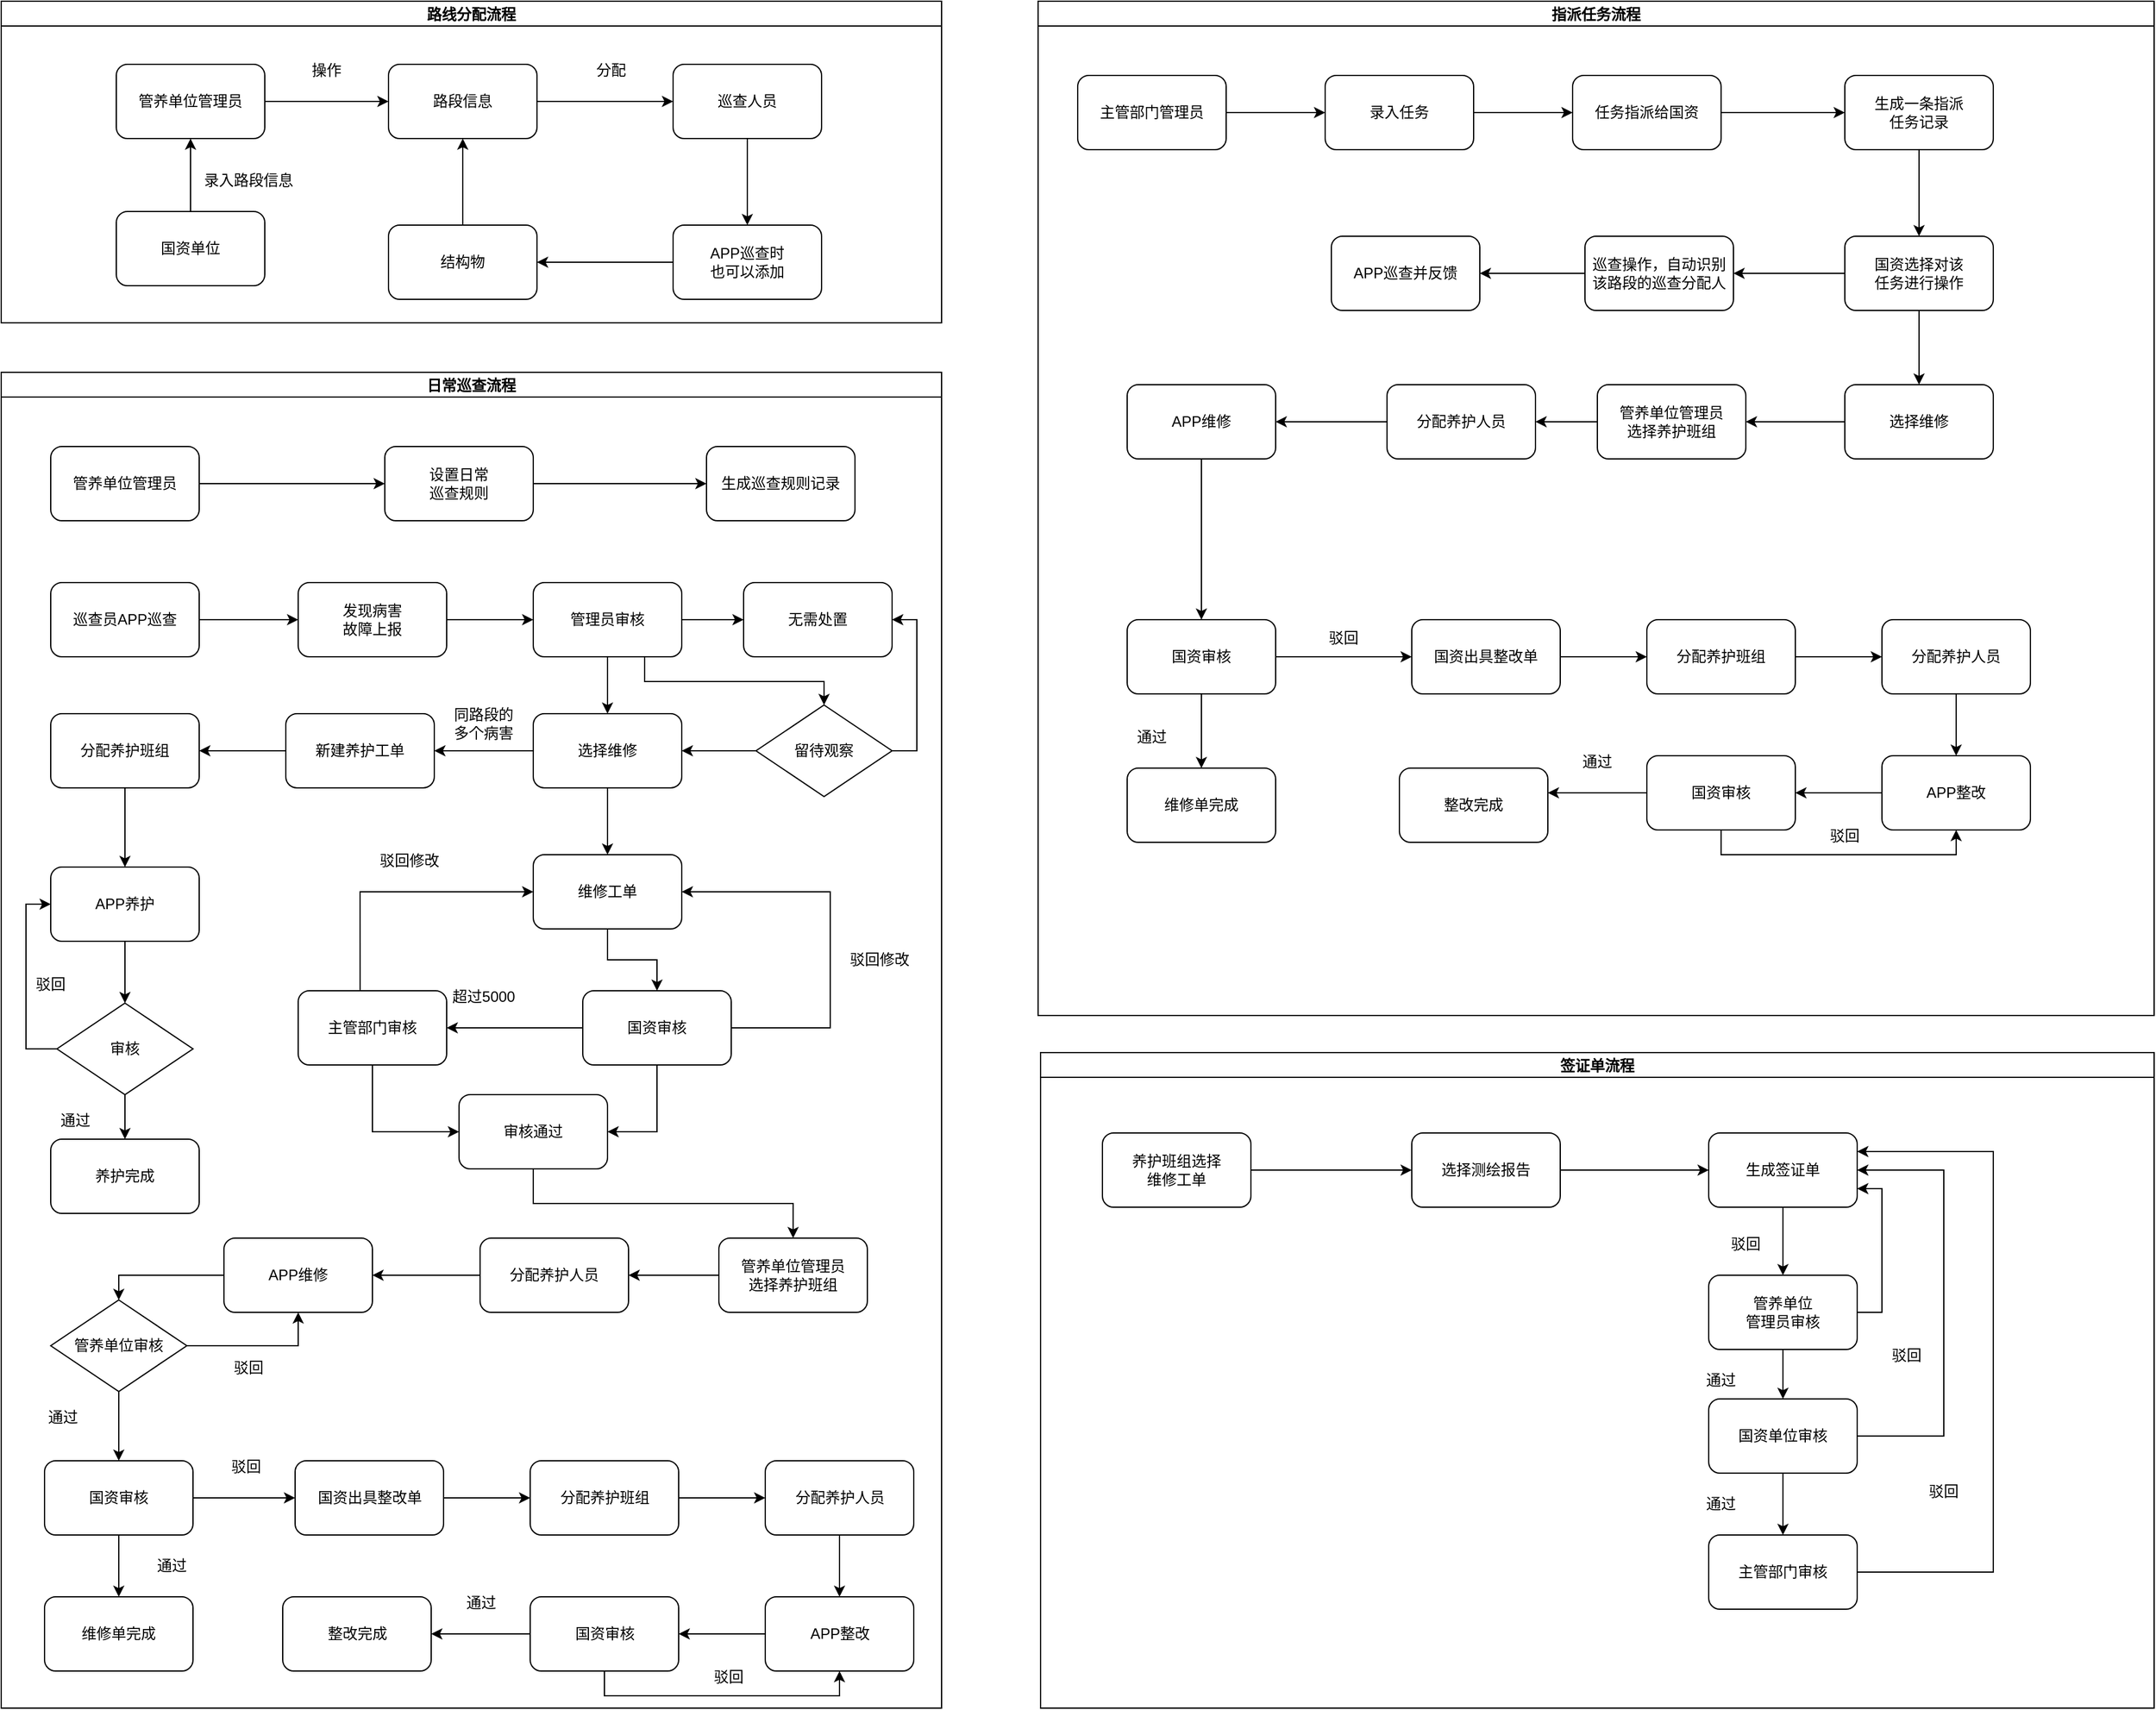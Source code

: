 <mxfile version="20.7.4" type="github">
  <diagram id="tNEIv_4zjgN_p1-3S2Gl" name="第 1 页">
    <mxGraphModel dx="3141" dy="2293" grid="1" gridSize="10" guides="1" tooltips="1" connect="1" arrows="1" fold="1" page="1" pageScale="1" pageWidth="827" pageHeight="1169" math="0" shadow="0">
      <root>
        <mxCell id="0" />
        <mxCell id="1" parent="0" />
        <mxCell id="n3LdWqnE_Uwc-1f-1GCr-2" value="路线分配流程" style="swimlane;startSize=20;horizontal=1;containerType=tree;" parent="1" vertex="1">
          <mxGeometry x="-800" y="-1160" width="760" height="260" as="geometry" />
        </mxCell>
        <mxCell id="n3LdWqnE_Uwc-1f-1GCr-19" style="edgeStyle=orthogonalEdgeStyle;rounded=0;orthogonalLoop=1;jettySize=auto;html=1;entryX=0;entryY=0.5;entryDx=0;entryDy=0;" parent="n3LdWqnE_Uwc-1f-1GCr-2" source="n3LdWqnE_Uwc-1f-1GCr-17" target="n3LdWqnE_Uwc-1f-1GCr-18" edge="1">
          <mxGeometry relative="1" as="geometry" />
        </mxCell>
        <mxCell id="n3LdWqnE_Uwc-1f-1GCr-17" value="管养单位管理员" style="rounded=1;whiteSpace=wrap;html=1;" parent="n3LdWqnE_Uwc-1f-1GCr-2" vertex="1">
          <mxGeometry x="93" y="51" width="120" height="60" as="geometry" />
        </mxCell>
        <mxCell id="n3LdWqnE_Uwc-1f-1GCr-22" style="edgeStyle=orthogonalEdgeStyle;rounded=0;orthogonalLoop=1;jettySize=auto;html=1;entryX=0;entryY=0.5;entryDx=0;entryDy=0;" parent="n3LdWqnE_Uwc-1f-1GCr-2" source="n3LdWqnE_Uwc-1f-1GCr-18" target="n3LdWqnE_Uwc-1f-1GCr-21" edge="1">
          <mxGeometry relative="1" as="geometry" />
        </mxCell>
        <mxCell id="n3LdWqnE_Uwc-1f-1GCr-18" value="路段信息" style="rounded=1;whiteSpace=wrap;html=1;" parent="n3LdWqnE_Uwc-1f-1GCr-2" vertex="1">
          <mxGeometry x="313" y="51" width="120" height="60" as="geometry" />
        </mxCell>
        <mxCell id="n3LdWqnE_Uwc-1f-1GCr-20" value="操作" style="text;strokeColor=none;align=center;fillColor=none;html=1;verticalAlign=middle;whiteSpace=wrap;rounded=0;" parent="n3LdWqnE_Uwc-1f-1GCr-2" vertex="1">
          <mxGeometry x="233" y="41" width="60" height="30" as="geometry" />
        </mxCell>
        <mxCell id="n3LdWqnE_Uwc-1f-1GCr-28" style="edgeStyle=orthogonalEdgeStyle;rounded=0;orthogonalLoop=1;jettySize=auto;html=1;entryX=0.5;entryY=0;entryDx=0;entryDy=0;" parent="n3LdWqnE_Uwc-1f-1GCr-2" source="n3LdWqnE_Uwc-1f-1GCr-21" target="n3LdWqnE_Uwc-1f-1GCr-27" edge="1">
          <mxGeometry relative="1" as="geometry" />
        </mxCell>
        <mxCell id="n3LdWqnE_Uwc-1f-1GCr-21" value="巡查人员" style="rounded=1;whiteSpace=wrap;html=1;" parent="n3LdWqnE_Uwc-1f-1GCr-2" vertex="1">
          <mxGeometry x="543" y="51" width="120" height="60" as="geometry" />
        </mxCell>
        <mxCell id="n3LdWqnE_Uwc-1f-1GCr-23" value="分配" style="text;strokeColor=none;align=center;fillColor=none;html=1;verticalAlign=middle;whiteSpace=wrap;rounded=0;" parent="n3LdWqnE_Uwc-1f-1GCr-2" vertex="1">
          <mxGeometry x="463" y="41" width="60" height="30" as="geometry" />
        </mxCell>
        <mxCell id="n3LdWqnE_Uwc-1f-1GCr-25" style="edgeStyle=orthogonalEdgeStyle;rounded=0;orthogonalLoop=1;jettySize=auto;html=1;entryX=0.5;entryY=1;entryDx=0;entryDy=0;" parent="n3LdWqnE_Uwc-1f-1GCr-2" source="n3LdWqnE_Uwc-1f-1GCr-24" target="n3LdWqnE_Uwc-1f-1GCr-18" edge="1">
          <mxGeometry relative="1" as="geometry" />
        </mxCell>
        <mxCell id="n3LdWqnE_Uwc-1f-1GCr-24" value="结构物" style="rounded=1;whiteSpace=wrap;html=1;" parent="n3LdWqnE_Uwc-1f-1GCr-2" vertex="1">
          <mxGeometry x="313" y="181" width="120" height="60" as="geometry" />
        </mxCell>
        <mxCell id="n3LdWqnE_Uwc-1f-1GCr-29" style="edgeStyle=orthogonalEdgeStyle;rounded=0;orthogonalLoop=1;jettySize=auto;html=1;entryX=1;entryY=0.5;entryDx=0;entryDy=0;" parent="n3LdWqnE_Uwc-1f-1GCr-2" source="n3LdWqnE_Uwc-1f-1GCr-27" target="n3LdWqnE_Uwc-1f-1GCr-24" edge="1">
          <mxGeometry relative="1" as="geometry" />
        </mxCell>
        <mxCell id="n3LdWqnE_Uwc-1f-1GCr-27" value="APP巡查时&lt;br&gt;也可以添加" style="rounded=1;whiteSpace=wrap;html=1;" parent="n3LdWqnE_Uwc-1f-1GCr-2" vertex="1">
          <mxGeometry x="543" y="181" width="120" height="60" as="geometry" />
        </mxCell>
        <mxCell id="nZh8F_myxvEw1FE5cLgh-15" style="edgeStyle=orthogonalEdgeStyle;rounded=0;orthogonalLoop=1;jettySize=auto;html=1;" parent="n3LdWqnE_Uwc-1f-1GCr-2" source="nZh8F_myxvEw1FE5cLgh-14" target="n3LdWqnE_Uwc-1f-1GCr-17" edge="1">
          <mxGeometry relative="1" as="geometry" />
        </mxCell>
        <mxCell id="nZh8F_myxvEw1FE5cLgh-14" value="国资单位" style="rounded=1;whiteSpace=wrap;html=1;" parent="n3LdWqnE_Uwc-1f-1GCr-2" vertex="1">
          <mxGeometry x="93" y="170" width="120" height="60" as="geometry" />
        </mxCell>
        <mxCell id="nZh8F_myxvEw1FE5cLgh-16" value="录入路段信息" style="text;strokeColor=none;align=center;fillColor=none;html=1;verticalAlign=middle;whiteSpace=wrap;rounded=0;" parent="n3LdWqnE_Uwc-1f-1GCr-2" vertex="1">
          <mxGeometry x="160" y="130" width="80" height="30" as="geometry" />
        </mxCell>
        <mxCell id="nZh8F_myxvEw1FE5cLgh-1" value="日常巡查流程" style="swimlane;startSize=20;horizontal=1;containerType=tree;" parent="1" vertex="1">
          <mxGeometry x="-800" y="-860" width="760" height="1080" as="geometry" />
        </mxCell>
        <mxCell id="nZh8F_myxvEw1FE5cLgh-19" style="edgeStyle=orthogonalEdgeStyle;rounded=0;orthogonalLoop=1;jettySize=auto;html=1;" parent="nZh8F_myxvEw1FE5cLgh-1" source="nZh8F_myxvEw1FE5cLgh-17" target="nZh8F_myxvEw1FE5cLgh-18" edge="1">
          <mxGeometry relative="1" as="geometry" />
        </mxCell>
        <mxCell id="nZh8F_myxvEw1FE5cLgh-17" value="管养单位管理员" style="rounded=1;whiteSpace=wrap;html=1;" parent="nZh8F_myxvEw1FE5cLgh-1" vertex="1">
          <mxGeometry x="40" y="60" width="120" height="60" as="geometry" />
        </mxCell>
        <mxCell id="nZh8F_myxvEw1FE5cLgh-21" style="edgeStyle=orthogonalEdgeStyle;rounded=0;orthogonalLoop=1;jettySize=auto;html=1;" parent="nZh8F_myxvEw1FE5cLgh-1" source="nZh8F_myxvEw1FE5cLgh-18" target="nZh8F_myxvEw1FE5cLgh-20" edge="1">
          <mxGeometry relative="1" as="geometry" />
        </mxCell>
        <mxCell id="nZh8F_myxvEw1FE5cLgh-18" value="设置日常&lt;br&gt;巡查规则" style="rounded=1;whiteSpace=wrap;html=1;" parent="nZh8F_myxvEw1FE5cLgh-1" vertex="1">
          <mxGeometry x="310" y="60" width="120" height="60" as="geometry" />
        </mxCell>
        <mxCell id="nZh8F_myxvEw1FE5cLgh-20" value="生成巡查规则记录" style="rounded=1;whiteSpace=wrap;html=1;" parent="nZh8F_myxvEw1FE5cLgh-1" vertex="1">
          <mxGeometry x="570" y="60" width="120" height="60" as="geometry" />
        </mxCell>
        <mxCell id="nZh8F_myxvEw1FE5cLgh-24" style="edgeStyle=orthogonalEdgeStyle;rounded=0;orthogonalLoop=1;jettySize=auto;html=1;entryX=0;entryY=0.5;entryDx=0;entryDy=0;" parent="nZh8F_myxvEw1FE5cLgh-1" source="nZh8F_myxvEw1FE5cLgh-22" target="nZh8F_myxvEw1FE5cLgh-23" edge="1">
          <mxGeometry relative="1" as="geometry" />
        </mxCell>
        <mxCell id="nZh8F_myxvEw1FE5cLgh-22" value="巡查员APP巡查" style="rounded=1;whiteSpace=wrap;html=1;" parent="nZh8F_myxvEw1FE5cLgh-1" vertex="1">
          <mxGeometry x="40" y="170" width="120" height="60" as="geometry" />
        </mxCell>
        <mxCell id="nZh8F_myxvEw1FE5cLgh-26" style="edgeStyle=orthogonalEdgeStyle;rounded=0;orthogonalLoop=1;jettySize=auto;html=1;" parent="nZh8F_myxvEw1FE5cLgh-1" source="nZh8F_myxvEw1FE5cLgh-23" target="nZh8F_myxvEw1FE5cLgh-25" edge="1">
          <mxGeometry relative="1" as="geometry" />
        </mxCell>
        <mxCell id="nZh8F_myxvEw1FE5cLgh-23" value="发现病害&lt;br&gt;故障上报" style="rounded=1;whiteSpace=wrap;html=1;" parent="nZh8F_myxvEw1FE5cLgh-1" vertex="1">
          <mxGeometry x="240" y="170" width="120" height="60" as="geometry" />
        </mxCell>
        <mxCell id="nZh8F_myxvEw1FE5cLgh-28" style="edgeStyle=orthogonalEdgeStyle;rounded=0;orthogonalLoop=1;jettySize=auto;html=1;entryX=0;entryY=0.5;entryDx=0;entryDy=0;" parent="nZh8F_myxvEw1FE5cLgh-1" source="nZh8F_myxvEw1FE5cLgh-25" target="nZh8F_myxvEw1FE5cLgh-27" edge="1">
          <mxGeometry relative="1" as="geometry" />
        </mxCell>
        <mxCell id="nZh8F_myxvEw1FE5cLgh-32" style="edgeStyle=orthogonalEdgeStyle;rounded=0;orthogonalLoop=1;jettySize=auto;html=1;entryX=0.5;entryY=0;entryDx=0;entryDy=0;" parent="nZh8F_myxvEw1FE5cLgh-1" source="nZh8F_myxvEw1FE5cLgh-25" target="nZh8F_myxvEw1FE5cLgh-29" edge="1">
          <mxGeometry relative="1" as="geometry" />
        </mxCell>
        <mxCell id="nZh8F_myxvEw1FE5cLgh-42" style="edgeStyle=orthogonalEdgeStyle;rounded=0;orthogonalLoop=1;jettySize=auto;html=1;exitX=0.75;exitY=1;exitDx=0;exitDy=0;" parent="nZh8F_myxvEw1FE5cLgh-1" source="nZh8F_myxvEw1FE5cLgh-25" target="nZh8F_myxvEw1FE5cLgh-39" edge="1">
          <mxGeometry relative="1" as="geometry">
            <Array as="points">
              <mxPoint x="520" y="250" />
              <mxPoint x="665" y="250" />
            </Array>
          </mxGeometry>
        </mxCell>
        <mxCell id="nZh8F_myxvEw1FE5cLgh-25" value="管理员审核" style="rounded=1;whiteSpace=wrap;html=1;" parent="nZh8F_myxvEw1FE5cLgh-1" vertex="1">
          <mxGeometry x="430" y="170" width="120" height="60" as="geometry" />
        </mxCell>
        <mxCell id="nZh8F_myxvEw1FE5cLgh-27" value="无需处置" style="rounded=1;whiteSpace=wrap;html=1;" parent="nZh8F_myxvEw1FE5cLgh-1" vertex="1">
          <mxGeometry x="600" y="170" width="120" height="60" as="geometry" />
        </mxCell>
        <mxCell id="nZh8F_myxvEw1FE5cLgh-44" style="edgeStyle=orthogonalEdgeStyle;rounded=0;orthogonalLoop=1;jettySize=auto;html=1;" parent="nZh8F_myxvEw1FE5cLgh-1" source="nZh8F_myxvEw1FE5cLgh-29" target="nZh8F_myxvEw1FE5cLgh-43" edge="1">
          <mxGeometry relative="1" as="geometry" />
        </mxCell>
        <mxCell id="nZh8F_myxvEw1FE5cLgh-60" style="edgeStyle=orthogonalEdgeStyle;rounded=0;orthogonalLoop=1;jettySize=auto;html=1;entryX=0.5;entryY=0;entryDx=0;entryDy=0;" parent="nZh8F_myxvEw1FE5cLgh-1" source="nZh8F_myxvEw1FE5cLgh-29" target="nZh8F_myxvEw1FE5cLgh-59" edge="1">
          <mxGeometry relative="1" as="geometry" />
        </mxCell>
        <mxCell id="nZh8F_myxvEw1FE5cLgh-29" value="选择维修" style="rounded=1;whiteSpace=wrap;html=1;" parent="nZh8F_myxvEw1FE5cLgh-1" vertex="1">
          <mxGeometry x="430" y="276" width="120" height="60" as="geometry" />
        </mxCell>
        <mxCell id="nZh8F_myxvEw1FE5cLgh-40" style="edgeStyle=orthogonalEdgeStyle;rounded=0;orthogonalLoop=1;jettySize=auto;html=1;entryX=1;entryY=0.5;entryDx=0;entryDy=0;exitX=1;exitY=0.5;exitDx=0;exitDy=0;" parent="nZh8F_myxvEw1FE5cLgh-1" source="nZh8F_myxvEw1FE5cLgh-39" target="nZh8F_myxvEw1FE5cLgh-27" edge="1">
          <mxGeometry relative="1" as="geometry" />
        </mxCell>
        <mxCell id="nZh8F_myxvEw1FE5cLgh-41" style="edgeStyle=orthogonalEdgeStyle;rounded=0;orthogonalLoop=1;jettySize=auto;html=1;entryX=1;entryY=0.5;entryDx=0;entryDy=0;" parent="nZh8F_myxvEw1FE5cLgh-1" source="nZh8F_myxvEw1FE5cLgh-39" target="nZh8F_myxvEw1FE5cLgh-29" edge="1">
          <mxGeometry relative="1" as="geometry" />
        </mxCell>
        <mxCell id="nZh8F_myxvEw1FE5cLgh-39" value="留待观察" style="rhombus;whiteSpace=wrap;html=1;" parent="nZh8F_myxvEw1FE5cLgh-1" vertex="1">
          <mxGeometry x="610" y="269" width="110" height="74" as="geometry" />
        </mxCell>
        <mxCell id="nZh8F_myxvEw1FE5cLgh-47" style="edgeStyle=orthogonalEdgeStyle;rounded=0;orthogonalLoop=1;jettySize=auto;html=1;" parent="nZh8F_myxvEw1FE5cLgh-1" source="nZh8F_myxvEw1FE5cLgh-43" target="nZh8F_myxvEw1FE5cLgh-46" edge="1">
          <mxGeometry relative="1" as="geometry" />
        </mxCell>
        <mxCell id="nZh8F_myxvEw1FE5cLgh-43" value="新建养护工单" style="rounded=1;whiteSpace=wrap;html=1;" parent="nZh8F_myxvEw1FE5cLgh-1" vertex="1">
          <mxGeometry x="230" y="276" width="120" height="60" as="geometry" />
        </mxCell>
        <mxCell id="nZh8F_myxvEw1FE5cLgh-45" value="同路段的多个病害" style="text;strokeColor=none;align=center;fillColor=none;html=1;verticalAlign=middle;whiteSpace=wrap;rounded=0;" parent="nZh8F_myxvEw1FE5cLgh-1" vertex="1">
          <mxGeometry x="360" y="269" width="60" height="30" as="geometry" />
        </mxCell>
        <mxCell id="nZh8F_myxvEw1FE5cLgh-51" style="edgeStyle=orthogonalEdgeStyle;rounded=0;orthogonalLoop=1;jettySize=auto;html=1;entryX=0.5;entryY=0;entryDx=0;entryDy=0;" parent="nZh8F_myxvEw1FE5cLgh-1" source="nZh8F_myxvEw1FE5cLgh-46" target="nZh8F_myxvEw1FE5cLgh-48" edge="1">
          <mxGeometry relative="1" as="geometry" />
        </mxCell>
        <mxCell id="nZh8F_myxvEw1FE5cLgh-46" value="分配养护班组" style="rounded=1;whiteSpace=wrap;html=1;" parent="nZh8F_myxvEw1FE5cLgh-1" vertex="1">
          <mxGeometry x="40" y="276" width="120" height="60" as="geometry" />
        </mxCell>
        <mxCell id="nZh8F_myxvEw1FE5cLgh-56" style="edgeStyle=orthogonalEdgeStyle;rounded=0;orthogonalLoop=1;jettySize=auto;html=1;entryX=0.5;entryY=0;entryDx=0;entryDy=0;" parent="nZh8F_myxvEw1FE5cLgh-1" source="nZh8F_myxvEw1FE5cLgh-48" target="nZh8F_myxvEw1FE5cLgh-52" edge="1">
          <mxGeometry relative="1" as="geometry" />
        </mxCell>
        <mxCell id="nZh8F_myxvEw1FE5cLgh-48" value="APP养护" style="rounded=1;whiteSpace=wrap;html=1;" parent="nZh8F_myxvEw1FE5cLgh-1" vertex="1">
          <mxGeometry x="40" y="400" width="120" height="60" as="geometry" />
        </mxCell>
        <mxCell id="nZh8F_myxvEw1FE5cLgh-53" style="edgeStyle=orthogonalEdgeStyle;rounded=0;orthogonalLoop=1;jettySize=auto;html=1;entryX=0;entryY=0.5;entryDx=0;entryDy=0;exitX=0;exitY=0.5;exitDx=0;exitDy=0;" parent="nZh8F_myxvEw1FE5cLgh-1" source="nZh8F_myxvEw1FE5cLgh-52" target="nZh8F_myxvEw1FE5cLgh-48" edge="1">
          <mxGeometry relative="1" as="geometry" />
        </mxCell>
        <mxCell id="nZh8F_myxvEw1FE5cLgh-57" style="edgeStyle=orthogonalEdgeStyle;rounded=0;orthogonalLoop=1;jettySize=auto;html=1;entryX=0.5;entryY=0;entryDx=0;entryDy=0;" parent="nZh8F_myxvEw1FE5cLgh-1" source="nZh8F_myxvEw1FE5cLgh-52" target="nZh8F_myxvEw1FE5cLgh-55" edge="1">
          <mxGeometry relative="1" as="geometry" />
        </mxCell>
        <mxCell id="nZh8F_myxvEw1FE5cLgh-52" value="审核" style="rhombus;whiteSpace=wrap;html=1;" parent="nZh8F_myxvEw1FE5cLgh-1" vertex="1">
          <mxGeometry x="45" y="510" width="110" height="74" as="geometry" />
        </mxCell>
        <mxCell id="nZh8F_myxvEw1FE5cLgh-54" value="驳回" style="text;strokeColor=none;align=center;fillColor=none;html=1;verticalAlign=middle;whiteSpace=wrap;rounded=0;" parent="nZh8F_myxvEw1FE5cLgh-1" vertex="1">
          <mxGeometry x="10" y="480" width="60" height="30" as="geometry" />
        </mxCell>
        <mxCell id="nZh8F_myxvEw1FE5cLgh-55" value="养护完成" style="rounded=1;whiteSpace=wrap;html=1;" parent="nZh8F_myxvEw1FE5cLgh-1" vertex="1">
          <mxGeometry x="40" y="620" width="120" height="60" as="geometry" />
        </mxCell>
        <mxCell id="nZh8F_myxvEw1FE5cLgh-58" value="通过" style="text;strokeColor=none;align=center;fillColor=none;html=1;verticalAlign=middle;whiteSpace=wrap;rounded=0;" parent="nZh8F_myxvEw1FE5cLgh-1" vertex="1">
          <mxGeometry x="30" y="590" width="60" height="30" as="geometry" />
        </mxCell>
        <mxCell id="nZh8F_myxvEw1FE5cLgh-67" style="edgeStyle=orthogonalEdgeStyle;rounded=0;orthogonalLoop=1;jettySize=auto;html=1;entryX=0.5;entryY=0;entryDx=0;entryDy=0;" parent="nZh8F_myxvEw1FE5cLgh-1" source="nZh8F_myxvEw1FE5cLgh-59" target="nZh8F_myxvEw1FE5cLgh-66" edge="1">
          <mxGeometry relative="1" as="geometry" />
        </mxCell>
        <mxCell id="nZh8F_myxvEw1FE5cLgh-59" value="维修工单" style="rounded=1;whiteSpace=wrap;html=1;" parent="nZh8F_myxvEw1FE5cLgh-1" vertex="1">
          <mxGeometry x="430" y="390" width="120" height="60" as="geometry" />
        </mxCell>
        <mxCell id="nZh8F_myxvEw1FE5cLgh-69" style="edgeStyle=orthogonalEdgeStyle;rounded=0;orthogonalLoop=1;jettySize=auto;html=1;entryX=1;entryY=0.5;entryDx=0;entryDy=0;" parent="nZh8F_myxvEw1FE5cLgh-1" source="nZh8F_myxvEw1FE5cLgh-66" target="nZh8F_myxvEw1FE5cLgh-68" edge="1">
          <mxGeometry relative="1" as="geometry" />
        </mxCell>
        <mxCell id="nZh8F_myxvEw1FE5cLgh-73" style="edgeStyle=orthogonalEdgeStyle;rounded=0;orthogonalLoop=1;jettySize=auto;html=1;entryX=1;entryY=0.5;entryDx=0;entryDy=0;exitX=1;exitY=0.5;exitDx=0;exitDy=0;" parent="nZh8F_myxvEw1FE5cLgh-1" source="nZh8F_myxvEw1FE5cLgh-66" target="nZh8F_myxvEw1FE5cLgh-59" edge="1">
          <mxGeometry x="0.2" y="-20" relative="1" as="geometry">
            <Array as="points">
              <mxPoint x="670" y="530" />
              <mxPoint x="670" y="420" />
            </Array>
            <mxPoint as="offset" />
          </mxGeometry>
        </mxCell>
        <mxCell id="nZh8F_myxvEw1FE5cLgh-77" style="edgeStyle=orthogonalEdgeStyle;rounded=0;orthogonalLoop=1;jettySize=auto;html=1;entryX=1;entryY=0.5;entryDx=0;entryDy=0;" parent="nZh8F_myxvEw1FE5cLgh-1" source="nZh8F_myxvEw1FE5cLgh-66" target="nZh8F_myxvEw1FE5cLgh-75" edge="1">
          <mxGeometry relative="1" as="geometry" />
        </mxCell>
        <mxCell id="nZh8F_myxvEw1FE5cLgh-66" value="国资审核" style="rounded=1;whiteSpace=wrap;html=1;" parent="nZh8F_myxvEw1FE5cLgh-1" vertex="1">
          <mxGeometry x="470" y="500" width="120" height="60" as="geometry" />
        </mxCell>
        <mxCell id="nZh8F_myxvEw1FE5cLgh-71" style="edgeStyle=orthogonalEdgeStyle;rounded=0;orthogonalLoop=1;jettySize=auto;html=1;entryX=0;entryY=0.5;entryDx=0;entryDy=0;exitX=0.417;exitY=0;exitDx=0;exitDy=0;exitPerimeter=0;" parent="nZh8F_myxvEw1FE5cLgh-1" source="nZh8F_myxvEw1FE5cLgh-68" target="nZh8F_myxvEw1FE5cLgh-59" edge="1">
          <mxGeometry relative="1" as="geometry" />
        </mxCell>
        <mxCell id="nZh8F_myxvEw1FE5cLgh-76" style="edgeStyle=orthogonalEdgeStyle;rounded=0;orthogonalLoop=1;jettySize=auto;html=1;entryX=0;entryY=0.5;entryDx=0;entryDy=0;exitX=0.5;exitY=1;exitDx=0;exitDy=0;" parent="nZh8F_myxvEw1FE5cLgh-1" source="nZh8F_myxvEw1FE5cLgh-68" target="nZh8F_myxvEw1FE5cLgh-75" edge="1">
          <mxGeometry relative="1" as="geometry" />
        </mxCell>
        <mxCell id="nZh8F_myxvEw1FE5cLgh-68" value="主管部门审核" style="rounded=1;whiteSpace=wrap;html=1;" parent="nZh8F_myxvEw1FE5cLgh-1" vertex="1">
          <mxGeometry x="240" y="500" width="120" height="60" as="geometry" />
        </mxCell>
        <mxCell id="nZh8F_myxvEw1FE5cLgh-70" value="超过5000" style="text;strokeColor=none;align=center;fillColor=none;html=1;verticalAlign=middle;whiteSpace=wrap;rounded=0;" parent="nZh8F_myxvEw1FE5cLgh-1" vertex="1">
          <mxGeometry x="360" y="490" width="60" height="30" as="geometry" />
        </mxCell>
        <mxCell id="nZh8F_myxvEw1FE5cLgh-72" value="驳回修改" style="text;strokeColor=none;align=center;fillColor=none;html=1;verticalAlign=middle;whiteSpace=wrap;rounded=0;" parent="nZh8F_myxvEw1FE5cLgh-1" vertex="1">
          <mxGeometry x="300" y="380" width="60" height="30" as="geometry" />
        </mxCell>
        <mxCell id="nZh8F_myxvEw1FE5cLgh-74" value="驳回修改" style="text;strokeColor=none;align=center;fillColor=none;html=1;verticalAlign=middle;whiteSpace=wrap;rounded=0;" parent="nZh8F_myxvEw1FE5cLgh-1" vertex="1">
          <mxGeometry x="680" y="460" width="60" height="30" as="geometry" />
        </mxCell>
        <mxCell id="nZh8F_myxvEw1FE5cLgh-79" style="edgeStyle=orthogonalEdgeStyle;rounded=0;orthogonalLoop=1;jettySize=auto;html=1;exitX=0.5;exitY=1;exitDx=0;exitDy=0;" parent="nZh8F_myxvEw1FE5cLgh-1" source="nZh8F_myxvEw1FE5cLgh-75" target="nZh8F_myxvEw1FE5cLgh-78" edge="1">
          <mxGeometry relative="1" as="geometry" />
        </mxCell>
        <mxCell id="nZh8F_myxvEw1FE5cLgh-75" value="审核通过" style="rounded=1;whiteSpace=wrap;html=1;" parent="nZh8F_myxvEw1FE5cLgh-1" vertex="1">
          <mxGeometry x="370" y="584" width="120" height="60" as="geometry" />
        </mxCell>
        <mxCell id="nZh8F_myxvEw1FE5cLgh-81" style="edgeStyle=orthogonalEdgeStyle;rounded=0;orthogonalLoop=1;jettySize=auto;html=1;entryX=1;entryY=0.5;entryDx=0;entryDy=0;" parent="nZh8F_myxvEw1FE5cLgh-1" source="nZh8F_myxvEw1FE5cLgh-78" target="nZh8F_myxvEw1FE5cLgh-80" edge="1">
          <mxGeometry relative="1" as="geometry" />
        </mxCell>
        <mxCell id="nZh8F_myxvEw1FE5cLgh-78" value="管养单位管理员&lt;br&gt;选择养护班组" style="rounded=1;whiteSpace=wrap;html=1;" parent="nZh8F_myxvEw1FE5cLgh-1" vertex="1">
          <mxGeometry x="580" y="700" width="120" height="60" as="geometry" />
        </mxCell>
        <mxCell id="nZh8F_myxvEw1FE5cLgh-83" style="edgeStyle=orthogonalEdgeStyle;rounded=0;orthogonalLoop=1;jettySize=auto;html=1;entryX=1;entryY=0.5;entryDx=0;entryDy=0;exitX=0;exitY=0.5;exitDx=0;exitDy=0;" parent="nZh8F_myxvEw1FE5cLgh-1" source="nZh8F_myxvEw1FE5cLgh-80" target="nZh8F_myxvEw1FE5cLgh-82" edge="1">
          <mxGeometry relative="1" as="geometry" />
        </mxCell>
        <mxCell id="nZh8F_myxvEw1FE5cLgh-80" value="分配养护人员" style="rounded=1;whiteSpace=wrap;html=1;" parent="nZh8F_myxvEw1FE5cLgh-1" vertex="1">
          <mxGeometry x="387" y="700" width="120" height="60" as="geometry" />
        </mxCell>
        <mxCell id="TOLcsB4WI3SgEsA7OWHd-3" style="edgeStyle=orthogonalEdgeStyle;rounded=0;orthogonalLoop=1;jettySize=auto;html=1;entryX=0.5;entryY=0;entryDx=0;entryDy=0;" edge="1" parent="nZh8F_myxvEw1FE5cLgh-1" source="nZh8F_myxvEw1FE5cLgh-82" target="TOLcsB4WI3SgEsA7OWHd-2">
          <mxGeometry relative="1" as="geometry" />
        </mxCell>
        <mxCell id="nZh8F_myxvEw1FE5cLgh-82" value="APP维修" style="rounded=1;whiteSpace=wrap;html=1;" parent="nZh8F_myxvEw1FE5cLgh-1" vertex="1">
          <mxGeometry x="180" y="700" width="120" height="60" as="geometry" />
        </mxCell>
        <mxCell id="nZh8F_myxvEw1FE5cLgh-87" style="edgeStyle=orthogonalEdgeStyle;rounded=0;orthogonalLoop=1;jettySize=auto;html=1;" parent="nZh8F_myxvEw1FE5cLgh-1" source="nZh8F_myxvEw1FE5cLgh-84" target="nZh8F_myxvEw1FE5cLgh-86" edge="1">
          <mxGeometry relative="1" as="geometry" />
        </mxCell>
        <mxCell id="nZh8F_myxvEw1FE5cLgh-89" style="edgeStyle=orthogonalEdgeStyle;rounded=0;orthogonalLoop=1;jettySize=auto;html=1;" parent="nZh8F_myxvEw1FE5cLgh-1" source="nZh8F_myxvEw1FE5cLgh-84" target="nZh8F_myxvEw1FE5cLgh-88" edge="1">
          <mxGeometry relative="1" as="geometry" />
        </mxCell>
        <mxCell id="nZh8F_myxvEw1FE5cLgh-84" value="国资审核" style="rounded=1;whiteSpace=wrap;html=1;" parent="nZh8F_myxvEw1FE5cLgh-1" vertex="1">
          <mxGeometry x="35" y="880" width="120" height="60" as="geometry" />
        </mxCell>
        <mxCell id="nZh8F_myxvEw1FE5cLgh-86" value="维修单完成" style="rounded=1;whiteSpace=wrap;html=1;" parent="nZh8F_myxvEw1FE5cLgh-1" vertex="1">
          <mxGeometry x="35" y="990" width="120" height="60" as="geometry" />
        </mxCell>
        <mxCell id="nZh8F_myxvEw1FE5cLgh-95" style="edgeStyle=orthogonalEdgeStyle;rounded=0;orthogonalLoop=1;jettySize=auto;html=1;" parent="nZh8F_myxvEw1FE5cLgh-1" source="nZh8F_myxvEw1FE5cLgh-88" target="nZh8F_myxvEw1FE5cLgh-92" edge="1">
          <mxGeometry relative="1" as="geometry" />
        </mxCell>
        <mxCell id="nZh8F_myxvEw1FE5cLgh-88" value="国资出具整改单" style="rounded=1;whiteSpace=wrap;html=1;" parent="nZh8F_myxvEw1FE5cLgh-1" vertex="1">
          <mxGeometry x="237.5" y="880" width="120" height="60" as="geometry" />
        </mxCell>
        <mxCell id="nZh8F_myxvEw1FE5cLgh-90" value="通过" style="text;strokeColor=none;align=center;fillColor=none;html=1;verticalAlign=middle;whiteSpace=wrap;rounded=0;" parent="nZh8F_myxvEw1FE5cLgh-1" vertex="1">
          <mxGeometry x="107.5" y="950" width="60" height="30" as="geometry" />
        </mxCell>
        <mxCell id="nZh8F_myxvEw1FE5cLgh-91" value="驳回" style="text;strokeColor=none;align=center;fillColor=none;html=1;verticalAlign=middle;whiteSpace=wrap;rounded=0;" parent="nZh8F_myxvEw1FE5cLgh-1" vertex="1">
          <mxGeometry x="167.5" y="870" width="60" height="30" as="geometry" />
        </mxCell>
        <mxCell id="nZh8F_myxvEw1FE5cLgh-97" style="edgeStyle=orthogonalEdgeStyle;rounded=0;orthogonalLoop=1;jettySize=auto;html=1;entryX=0;entryY=0.5;entryDx=0;entryDy=0;" parent="nZh8F_myxvEw1FE5cLgh-1" source="nZh8F_myxvEw1FE5cLgh-92" target="nZh8F_myxvEw1FE5cLgh-96" edge="1">
          <mxGeometry relative="1" as="geometry" />
        </mxCell>
        <mxCell id="nZh8F_myxvEw1FE5cLgh-92" value="分配养护班组" style="rounded=1;whiteSpace=wrap;html=1;" parent="nZh8F_myxvEw1FE5cLgh-1" vertex="1">
          <mxGeometry x="427.5" y="880" width="120" height="60" as="geometry" />
        </mxCell>
        <mxCell id="nZh8F_myxvEw1FE5cLgh-103" style="edgeStyle=orthogonalEdgeStyle;rounded=0;orthogonalLoop=1;jettySize=auto;html=1;entryX=0.5;entryY=0;entryDx=0;entryDy=0;" parent="nZh8F_myxvEw1FE5cLgh-1" source="nZh8F_myxvEw1FE5cLgh-96" target="nZh8F_myxvEw1FE5cLgh-98" edge="1">
          <mxGeometry relative="1" as="geometry" />
        </mxCell>
        <mxCell id="nZh8F_myxvEw1FE5cLgh-96" value="分配养护人员" style="rounded=1;whiteSpace=wrap;html=1;" parent="nZh8F_myxvEw1FE5cLgh-1" vertex="1">
          <mxGeometry x="617.5" y="880" width="120" height="60" as="geometry" />
        </mxCell>
        <mxCell id="nZh8F_myxvEw1FE5cLgh-102" style="edgeStyle=orthogonalEdgeStyle;rounded=0;orthogonalLoop=1;jettySize=auto;html=1;entryX=1;entryY=0.5;entryDx=0;entryDy=0;" parent="nZh8F_myxvEw1FE5cLgh-1" source="nZh8F_myxvEw1FE5cLgh-98" target="nZh8F_myxvEw1FE5cLgh-99" edge="1">
          <mxGeometry relative="1" as="geometry" />
        </mxCell>
        <mxCell id="nZh8F_myxvEw1FE5cLgh-98" value="APP整改" style="rounded=1;whiteSpace=wrap;html=1;" parent="nZh8F_myxvEw1FE5cLgh-1" vertex="1">
          <mxGeometry x="617.5" y="990" width="120" height="60" as="geometry" />
        </mxCell>
        <mxCell id="nZh8F_myxvEw1FE5cLgh-101" style="edgeStyle=orthogonalEdgeStyle;rounded=0;orthogonalLoop=1;jettySize=auto;html=1;" parent="nZh8F_myxvEw1FE5cLgh-1" source="nZh8F_myxvEw1FE5cLgh-99" target="nZh8F_myxvEw1FE5cLgh-100" edge="1">
          <mxGeometry relative="1" as="geometry" />
        </mxCell>
        <mxCell id="nZh8F_myxvEw1FE5cLgh-99" value="国资审核" style="rounded=1;whiteSpace=wrap;html=1;" parent="nZh8F_myxvEw1FE5cLgh-1" vertex="1">
          <mxGeometry x="427.5" y="990" width="120" height="60" as="geometry" />
        </mxCell>
        <mxCell id="nZh8F_myxvEw1FE5cLgh-100" value="整改完成" style="rounded=1;whiteSpace=wrap;html=1;" parent="nZh8F_myxvEw1FE5cLgh-1" vertex="1">
          <mxGeometry x="227.5" y="990" width="120" height="60" as="geometry" />
        </mxCell>
        <mxCell id="nZh8F_myxvEw1FE5cLgh-104" style="edgeStyle=orthogonalEdgeStyle;rounded=0;orthogonalLoop=1;jettySize=auto;html=1;entryX=0.5;entryY=1;entryDx=0;entryDy=0;exitX=0.5;exitY=1;exitDx=0;exitDy=0;" parent="nZh8F_myxvEw1FE5cLgh-1" source="nZh8F_myxvEw1FE5cLgh-99" target="nZh8F_myxvEw1FE5cLgh-98" edge="1">
          <mxGeometry relative="1" as="geometry">
            <mxPoint x="487.5" y="1090" as="targetPoint" />
          </mxGeometry>
        </mxCell>
        <mxCell id="nZh8F_myxvEw1FE5cLgh-105" value="驳回" style="text;strokeColor=none;align=center;fillColor=none;html=1;verticalAlign=middle;whiteSpace=wrap;rounded=0;" parent="nZh8F_myxvEw1FE5cLgh-1" vertex="1">
          <mxGeometry x="557.5" y="1040" width="60" height="30" as="geometry" />
        </mxCell>
        <mxCell id="nZh8F_myxvEw1FE5cLgh-106" value="通过" style="text;strokeColor=none;align=center;fillColor=none;html=1;verticalAlign=middle;whiteSpace=wrap;rounded=0;" parent="nZh8F_myxvEw1FE5cLgh-1" vertex="1">
          <mxGeometry x="357.5" y="980" width="60" height="30" as="geometry" />
        </mxCell>
        <mxCell id="TOLcsB4WI3SgEsA7OWHd-4" style="edgeStyle=orthogonalEdgeStyle;rounded=0;orthogonalLoop=1;jettySize=auto;html=1;" edge="1" parent="nZh8F_myxvEw1FE5cLgh-1" source="TOLcsB4WI3SgEsA7OWHd-2" target="nZh8F_myxvEw1FE5cLgh-84">
          <mxGeometry relative="1" as="geometry" />
        </mxCell>
        <mxCell id="TOLcsB4WI3SgEsA7OWHd-6" style="edgeStyle=orthogonalEdgeStyle;rounded=0;orthogonalLoop=1;jettySize=auto;html=1;entryX=0.5;entryY=1;entryDx=0;entryDy=0;" edge="1" parent="nZh8F_myxvEw1FE5cLgh-1" source="TOLcsB4WI3SgEsA7OWHd-2" target="nZh8F_myxvEw1FE5cLgh-82">
          <mxGeometry relative="1" as="geometry" />
        </mxCell>
        <mxCell id="TOLcsB4WI3SgEsA7OWHd-2" value="管养单位审核" style="rhombus;whiteSpace=wrap;html=1;" vertex="1" parent="nZh8F_myxvEw1FE5cLgh-1">
          <mxGeometry x="40" y="750" width="110" height="74" as="geometry" />
        </mxCell>
        <mxCell id="TOLcsB4WI3SgEsA7OWHd-5" value="通过" style="text;strokeColor=none;align=center;fillColor=none;html=1;verticalAlign=middle;whiteSpace=wrap;rounded=0;" vertex="1" parent="nZh8F_myxvEw1FE5cLgh-1">
          <mxGeometry x="20" y="830" width="60" height="30" as="geometry" />
        </mxCell>
        <mxCell id="TOLcsB4WI3SgEsA7OWHd-7" value="驳回" style="text;strokeColor=none;align=center;fillColor=none;html=1;verticalAlign=middle;whiteSpace=wrap;rounded=0;" vertex="1" parent="nZh8F_myxvEw1FE5cLgh-1">
          <mxGeometry x="170" y="790" width="60" height="30" as="geometry" />
        </mxCell>
        <mxCell id="nZh8F_myxvEw1FE5cLgh-107" value="指派任务流程" style="swimlane;startSize=20;horizontal=1;containerType=tree;" parent="1" vertex="1">
          <mxGeometry x="38" y="-1160" width="902" height="820" as="geometry" />
        </mxCell>
        <mxCell id="nZh8F_myxvEw1FE5cLgh-125" style="edgeStyle=orthogonalEdgeStyle;rounded=0;orthogonalLoop=1;jettySize=auto;html=1;" parent="nZh8F_myxvEw1FE5cLgh-107" source="nZh8F_myxvEw1FE5cLgh-123" target="nZh8F_myxvEw1FE5cLgh-124" edge="1">
          <mxGeometry relative="1" as="geometry" />
        </mxCell>
        <mxCell id="nZh8F_myxvEw1FE5cLgh-123" value="主管部门管理员" style="rounded=1;whiteSpace=wrap;html=1;" parent="nZh8F_myxvEw1FE5cLgh-107" vertex="1">
          <mxGeometry x="32" y="60" width="120" height="60" as="geometry" />
        </mxCell>
        <mxCell id="nZh8F_myxvEw1FE5cLgh-127" style="edgeStyle=orthogonalEdgeStyle;rounded=0;orthogonalLoop=1;jettySize=auto;html=1;" parent="nZh8F_myxvEw1FE5cLgh-107" source="nZh8F_myxvEw1FE5cLgh-124" target="nZh8F_myxvEw1FE5cLgh-126" edge="1">
          <mxGeometry relative="1" as="geometry" />
        </mxCell>
        <mxCell id="nZh8F_myxvEw1FE5cLgh-124" value="录入任务" style="rounded=1;whiteSpace=wrap;html=1;" parent="nZh8F_myxvEw1FE5cLgh-107" vertex="1">
          <mxGeometry x="232" y="60" width="120" height="60" as="geometry" />
        </mxCell>
        <mxCell id="nZh8F_myxvEw1FE5cLgh-129" style="edgeStyle=orthogonalEdgeStyle;rounded=0;orthogonalLoop=1;jettySize=auto;html=1;entryX=0;entryY=0.5;entryDx=0;entryDy=0;" parent="nZh8F_myxvEw1FE5cLgh-107" source="nZh8F_myxvEw1FE5cLgh-126" target="nZh8F_myxvEw1FE5cLgh-128" edge="1">
          <mxGeometry relative="1" as="geometry" />
        </mxCell>
        <mxCell id="nZh8F_myxvEw1FE5cLgh-126" value="任务指派给国资" style="rounded=1;whiteSpace=wrap;html=1;" parent="nZh8F_myxvEw1FE5cLgh-107" vertex="1">
          <mxGeometry x="432" y="60" width="120" height="60" as="geometry" />
        </mxCell>
        <mxCell id="nZh8F_myxvEw1FE5cLgh-131" style="edgeStyle=orthogonalEdgeStyle;rounded=0;orthogonalLoop=1;jettySize=auto;html=1;entryX=0.5;entryY=0;entryDx=0;entryDy=0;" parent="nZh8F_myxvEw1FE5cLgh-107" source="nZh8F_myxvEw1FE5cLgh-128" target="nZh8F_myxvEw1FE5cLgh-130" edge="1">
          <mxGeometry relative="1" as="geometry" />
        </mxCell>
        <mxCell id="nZh8F_myxvEw1FE5cLgh-128" value="生成一条指派&lt;br&gt;任务记录" style="rounded=1;whiteSpace=wrap;html=1;" parent="nZh8F_myxvEw1FE5cLgh-107" vertex="1">
          <mxGeometry x="652" y="60" width="120" height="60" as="geometry" />
        </mxCell>
        <mxCell id="nZh8F_myxvEw1FE5cLgh-133" style="edgeStyle=orthogonalEdgeStyle;rounded=0;orthogonalLoop=1;jettySize=auto;html=1;entryX=1;entryY=0.5;entryDx=0;entryDy=0;" parent="nZh8F_myxvEw1FE5cLgh-107" source="nZh8F_myxvEw1FE5cLgh-130" target="nZh8F_myxvEw1FE5cLgh-132" edge="1">
          <mxGeometry relative="1" as="geometry" />
        </mxCell>
        <mxCell id="nZh8F_myxvEw1FE5cLgh-154" style="edgeStyle=orthogonalEdgeStyle;rounded=0;orthogonalLoop=1;jettySize=auto;html=1;" parent="nZh8F_myxvEw1FE5cLgh-107" source="nZh8F_myxvEw1FE5cLgh-130" target="nZh8F_myxvEw1FE5cLgh-153" edge="1">
          <mxGeometry relative="1" as="geometry" />
        </mxCell>
        <mxCell id="nZh8F_myxvEw1FE5cLgh-130" value="国资选择对该&lt;br&gt;任务进行操作" style="rounded=1;whiteSpace=wrap;html=1;" parent="nZh8F_myxvEw1FE5cLgh-107" vertex="1">
          <mxGeometry x="652" y="190" width="120" height="60" as="geometry" />
        </mxCell>
        <mxCell id="nZh8F_myxvEw1FE5cLgh-135" style="edgeStyle=orthogonalEdgeStyle;rounded=0;orthogonalLoop=1;jettySize=auto;html=1;entryX=1;entryY=0.5;entryDx=0;entryDy=0;" parent="nZh8F_myxvEw1FE5cLgh-107" source="nZh8F_myxvEw1FE5cLgh-132" target="nZh8F_myxvEw1FE5cLgh-134" edge="1">
          <mxGeometry relative="1" as="geometry" />
        </mxCell>
        <mxCell id="nZh8F_myxvEw1FE5cLgh-132" value="巡查操作，自动识别该路段的巡查分配人" style="rounded=1;whiteSpace=wrap;html=1;" parent="nZh8F_myxvEw1FE5cLgh-107" vertex="1">
          <mxGeometry x="442" y="190" width="120" height="60" as="geometry" />
        </mxCell>
        <mxCell id="nZh8F_myxvEw1FE5cLgh-134" value="APP巡查并反馈" style="rounded=1;whiteSpace=wrap;html=1;" parent="nZh8F_myxvEw1FE5cLgh-107" vertex="1">
          <mxGeometry x="237" y="190" width="120" height="60" as="geometry" />
        </mxCell>
        <mxCell id="TOLcsB4WI3SgEsA7OWHd-8" style="edgeStyle=orthogonalEdgeStyle;rounded=0;orthogonalLoop=1;jettySize=auto;html=1;entryX=1;entryY=0.5;entryDx=0;entryDy=0;" edge="1" parent="nZh8F_myxvEw1FE5cLgh-107" source="nZh8F_myxvEw1FE5cLgh-153" target="nZh8F_myxvEw1FE5cLgh-175">
          <mxGeometry relative="1" as="geometry" />
        </mxCell>
        <mxCell id="nZh8F_myxvEw1FE5cLgh-153" value="选择维修" style="rounded=1;whiteSpace=wrap;html=1;" parent="nZh8F_myxvEw1FE5cLgh-107" vertex="1">
          <mxGeometry x="652" y="310" width="120" height="60" as="geometry" />
        </mxCell>
        <mxCell id="nZh8F_myxvEw1FE5cLgh-175" value="管养单位管理员&lt;br&gt;选择养护班组" style="rounded=1;whiteSpace=wrap;html=1;" parent="nZh8F_myxvEw1FE5cLgh-107" vertex="1">
          <mxGeometry x="452" y="310" width="120" height="60" as="geometry" />
        </mxCell>
        <mxCell id="nZh8F_myxvEw1FE5cLgh-177" value="分配养护人员" style="rounded=1;whiteSpace=wrap;html=1;" parent="nZh8F_myxvEw1FE5cLgh-107" vertex="1">
          <mxGeometry x="282" y="310" width="120" height="60" as="geometry" />
        </mxCell>
        <mxCell id="nZh8F_myxvEw1FE5cLgh-174" style="edgeStyle=orthogonalEdgeStyle;rounded=0;orthogonalLoop=1;jettySize=auto;html=1;entryX=1;entryY=0.5;entryDx=0;entryDy=0;" parent="nZh8F_myxvEw1FE5cLgh-107" source="nZh8F_myxvEw1FE5cLgh-175" target="nZh8F_myxvEw1FE5cLgh-177" edge="1">
          <mxGeometry relative="1" as="geometry" />
        </mxCell>
        <mxCell id="nZh8F_myxvEw1FE5cLgh-179" value="APP维修" style="rounded=1;whiteSpace=wrap;html=1;" parent="nZh8F_myxvEw1FE5cLgh-107" vertex="1">
          <mxGeometry x="72" y="310" width="120" height="60" as="geometry" />
        </mxCell>
        <mxCell id="nZh8F_myxvEw1FE5cLgh-176" style="edgeStyle=orthogonalEdgeStyle;rounded=0;orthogonalLoop=1;jettySize=auto;html=1;entryX=1;entryY=0.5;entryDx=0;entryDy=0;exitX=0;exitY=0.5;exitDx=0;exitDy=0;" parent="nZh8F_myxvEw1FE5cLgh-107" source="nZh8F_myxvEw1FE5cLgh-177" target="nZh8F_myxvEw1FE5cLgh-179" edge="1">
          <mxGeometry relative="1" as="geometry" />
        </mxCell>
        <mxCell id="nZh8F_myxvEw1FE5cLgh-198" style="edgeStyle=orthogonalEdgeStyle;rounded=0;orthogonalLoop=1;jettySize=auto;html=1;" parent="nZh8F_myxvEw1FE5cLgh-107" source="nZh8F_myxvEw1FE5cLgh-180" target="nZh8F_myxvEw1FE5cLgh-181" edge="1">
          <mxGeometry relative="1" as="geometry" />
        </mxCell>
        <mxCell id="nZh8F_myxvEw1FE5cLgh-199" style="edgeStyle=orthogonalEdgeStyle;rounded=0;orthogonalLoop=1;jettySize=auto;html=1;entryX=0;entryY=0.5;entryDx=0;entryDy=0;" parent="nZh8F_myxvEw1FE5cLgh-107" source="nZh8F_myxvEw1FE5cLgh-180" target="nZh8F_myxvEw1FE5cLgh-183" edge="1">
          <mxGeometry relative="1" as="geometry" />
        </mxCell>
        <mxCell id="nZh8F_myxvEw1FE5cLgh-180" value="国资审核" style="rounded=1;whiteSpace=wrap;html=1;" parent="nZh8F_myxvEw1FE5cLgh-107" vertex="1">
          <mxGeometry x="72" y="500" width="120" height="60" as="geometry" />
        </mxCell>
        <mxCell id="nZh8F_myxvEw1FE5cLgh-178" style="edgeStyle=orthogonalEdgeStyle;rounded=0;orthogonalLoop=1;jettySize=auto;html=1;entryX=0.5;entryY=0;entryDx=0;entryDy=0;" parent="nZh8F_myxvEw1FE5cLgh-107" source="nZh8F_myxvEw1FE5cLgh-179" target="nZh8F_myxvEw1FE5cLgh-180" edge="1">
          <mxGeometry relative="1" as="geometry" />
        </mxCell>
        <mxCell id="nZh8F_myxvEw1FE5cLgh-181" value="维修单完成" style="rounded=1;whiteSpace=wrap;html=1;" parent="nZh8F_myxvEw1FE5cLgh-107" vertex="1">
          <mxGeometry x="72" y="620" width="120" height="60" as="geometry" />
        </mxCell>
        <mxCell id="nZh8F_myxvEw1FE5cLgh-183" value="国资出具整改单" style="rounded=1;whiteSpace=wrap;html=1;" parent="nZh8F_myxvEw1FE5cLgh-107" vertex="1">
          <mxGeometry x="302" y="500" width="120" height="60" as="geometry" />
        </mxCell>
        <mxCell id="nZh8F_myxvEw1FE5cLgh-184" value="通过" style="text;strokeColor=none;align=center;fillColor=none;html=1;verticalAlign=middle;whiteSpace=wrap;rounded=0;" parent="nZh8F_myxvEw1FE5cLgh-107" vertex="1">
          <mxGeometry x="62" y="580" width="60" height="30" as="geometry" />
        </mxCell>
        <mxCell id="nZh8F_myxvEw1FE5cLgh-185" value="驳回" style="text;strokeColor=none;align=center;fillColor=none;html=1;verticalAlign=middle;whiteSpace=wrap;rounded=0;" parent="nZh8F_myxvEw1FE5cLgh-107" vertex="1">
          <mxGeometry x="217" y="500" width="60" height="30" as="geometry" />
        </mxCell>
        <mxCell id="nZh8F_myxvEw1FE5cLgh-187" value="分配养护班组" style="rounded=1;whiteSpace=wrap;html=1;" parent="nZh8F_myxvEw1FE5cLgh-107" vertex="1">
          <mxGeometry x="492" y="500" width="120" height="60" as="geometry" />
        </mxCell>
        <mxCell id="nZh8F_myxvEw1FE5cLgh-182" style="edgeStyle=orthogonalEdgeStyle;rounded=0;orthogonalLoop=1;jettySize=auto;html=1;" parent="nZh8F_myxvEw1FE5cLgh-107" source="nZh8F_myxvEw1FE5cLgh-183" target="nZh8F_myxvEw1FE5cLgh-187" edge="1">
          <mxGeometry relative="1" as="geometry" />
        </mxCell>
        <mxCell id="nZh8F_myxvEw1FE5cLgh-189" value="分配养护人员" style="rounded=1;whiteSpace=wrap;html=1;" parent="nZh8F_myxvEw1FE5cLgh-107" vertex="1">
          <mxGeometry x="682" y="500" width="120" height="60" as="geometry" />
        </mxCell>
        <mxCell id="nZh8F_myxvEw1FE5cLgh-186" style="edgeStyle=orthogonalEdgeStyle;rounded=0;orthogonalLoop=1;jettySize=auto;html=1;entryX=0;entryY=0.5;entryDx=0;entryDy=0;" parent="nZh8F_myxvEw1FE5cLgh-107" source="nZh8F_myxvEw1FE5cLgh-187" target="nZh8F_myxvEw1FE5cLgh-189" edge="1">
          <mxGeometry relative="1" as="geometry" />
        </mxCell>
        <mxCell id="nZh8F_myxvEw1FE5cLgh-191" value="APP整改" style="rounded=1;whiteSpace=wrap;html=1;" parent="nZh8F_myxvEw1FE5cLgh-107" vertex="1">
          <mxGeometry x="682" y="610" width="120" height="60" as="geometry" />
        </mxCell>
        <mxCell id="nZh8F_myxvEw1FE5cLgh-188" style="edgeStyle=orthogonalEdgeStyle;rounded=0;orthogonalLoop=1;jettySize=auto;html=1;entryX=0.5;entryY=0;entryDx=0;entryDy=0;" parent="nZh8F_myxvEw1FE5cLgh-107" source="nZh8F_myxvEw1FE5cLgh-189" target="nZh8F_myxvEw1FE5cLgh-191" edge="1">
          <mxGeometry relative="1" as="geometry" />
        </mxCell>
        <mxCell id="nZh8F_myxvEw1FE5cLgh-192" style="edgeStyle=orthogonalEdgeStyle;rounded=0;orthogonalLoop=1;jettySize=auto;html=1;" parent="nZh8F_myxvEw1FE5cLgh-107" source="nZh8F_myxvEw1FE5cLgh-193" edge="1">
          <mxGeometry relative="1" as="geometry">
            <mxPoint x="412" y="640" as="targetPoint" />
          </mxGeometry>
        </mxCell>
        <mxCell id="nZh8F_myxvEw1FE5cLgh-193" value="国资审核" style="rounded=1;whiteSpace=wrap;html=1;" parent="nZh8F_myxvEw1FE5cLgh-107" vertex="1">
          <mxGeometry x="492" y="610" width="120" height="60" as="geometry" />
        </mxCell>
        <mxCell id="nZh8F_myxvEw1FE5cLgh-190" style="edgeStyle=orthogonalEdgeStyle;rounded=0;orthogonalLoop=1;jettySize=auto;html=1;entryX=1;entryY=0.5;entryDx=0;entryDy=0;" parent="nZh8F_myxvEw1FE5cLgh-107" source="nZh8F_myxvEw1FE5cLgh-191" target="nZh8F_myxvEw1FE5cLgh-193" edge="1">
          <mxGeometry relative="1" as="geometry" />
        </mxCell>
        <mxCell id="nZh8F_myxvEw1FE5cLgh-194" style="edgeStyle=orthogonalEdgeStyle;rounded=0;orthogonalLoop=1;jettySize=auto;html=1;entryX=0.5;entryY=1;entryDx=0;entryDy=0;exitX=0.5;exitY=1;exitDx=0;exitDy=0;" parent="nZh8F_myxvEw1FE5cLgh-107" source="nZh8F_myxvEw1FE5cLgh-193" target="nZh8F_myxvEw1FE5cLgh-191" edge="1">
          <mxGeometry relative="1" as="geometry">
            <mxPoint x="1352" y="1570" as="targetPoint" />
          </mxGeometry>
        </mxCell>
        <mxCell id="nZh8F_myxvEw1FE5cLgh-195" value="驳回" style="text;strokeColor=none;align=center;fillColor=none;html=1;verticalAlign=middle;whiteSpace=wrap;rounded=0;" parent="nZh8F_myxvEw1FE5cLgh-107" vertex="1">
          <mxGeometry x="622" y="660" width="60" height="30" as="geometry" />
        </mxCell>
        <mxCell id="nZh8F_myxvEw1FE5cLgh-196" value="通过" style="text;strokeColor=none;align=center;fillColor=none;html=1;verticalAlign=middle;whiteSpace=wrap;rounded=0;" parent="nZh8F_myxvEw1FE5cLgh-107" vertex="1">
          <mxGeometry x="422" y="600" width="60" height="30" as="geometry" />
        </mxCell>
        <mxCell id="nZh8F_myxvEw1FE5cLgh-197" value="整改完成" style="rounded=1;whiteSpace=wrap;html=1;" parent="nZh8F_myxvEw1FE5cLgh-107" vertex="1">
          <mxGeometry x="292" y="620" width="120" height="60" as="geometry" />
        </mxCell>
        <mxCell id="nZh8F_myxvEw1FE5cLgh-202" value="签证单流程" style="swimlane;startSize=20;horizontal=1;containerType=tree;" parent="1" vertex="1">
          <mxGeometry x="40" y="-310" width="900" height="530" as="geometry" />
        </mxCell>
        <mxCell id="nZh8F_myxvEw1FE5cLgh-224" style="edgeStyle=orthogonalEdgeStyle;rounded=0;orthogonalLoop=1;jettySize=auto;html=1;entryX=0;entryY=0.5;entryDx=0;entryDy=0;" parent="nZh8F_myxvEw1FE5cLgh-202" source="nZh8F_myxvEw1FE5cLgh-218" target="nZh8F_myxvEw1FE5cLgh-219" edge="1">
          <mxGeometry relative="1" as="geometry" />
        </mxCell>
        <mxCell id="nZh8F_myxvEw1FE5cLgh-218" value="养护班组选择&lt;br&gt;维修工单" style="rounded=1;whiteSpace=wrap;html=1;" parent="nZh8F_myxvEw1FE5cLgh-202" vertex="1">
          <mxGeometry x="50" y="65" width="120" height="60" as="geometry" />
        </mxCell>
        <mxCell id="nZh8F_myxvEw1FE5cLgh-225" style="edgeStyle=orthogonalEdgeStyle;rounded=0;orthogonalLoop=1;jettySize=auto;html=1;entryX=0;entryY=0.5;entryDx=0;entryDy=0;" parent="nZh8F_myxvEw1FE5cLgh-202" source="nZh8F_myxvEw1FE5cLgh-219" target="nZh8F_myxvEw1FE5cLgh-220" edge="1">
          <mxGeometry relative="1" as="geometry" />
        </mxCell>
        <mxCell id="nZh8F_myxvEw1FE5cLgh-219" value="选择测绘报告" style="rounded=1;whiteSpace=wrap;html=1;" parent="nZh8F_myxvEw1FE5cLgh-202" vertex="1">
          <mxGeometry x="300" y="65" width="120" height="60" as="geometry" />
        </mxCell>
        <mxCell id="nZh8F_myxvEw1FE5cLgh-226" style="edgeStyle=orthogonalEdgeStyle;rounded=0;orthogonalLoop=1;jettySize=auto;html=1;entryX=0.5;entryY=0;entryDx=0;entryDy=0;" parent="nZh8F_myxvEw1FE5cLgh-202" source="nZh8F_myxvEw1FE5cLgh-220" target="nZh8F_myxvEw1FE5cLgh-221" edge="1">
          <mxGeometry relative="1" as="geometry" />
        </mxCell>
        <mxCell id="nZh8F_myxvEw1FE5cLgh-220" value="生成签证单" style="rounded=1;whiteSpace=wrap;html=1;" parent="nZh8F_myxvEw1FE5cLgh-202" vertex="1">
          <mxGeometry x="540" y="65" width="120" height="60" as="geometry" />
        </mxCell>
        <mxCell id="nZh8F_myxvEw1FE5cLgh-227" style="edgeStyle=orthogonalEdgeStyle;rounded=0;orthogonalLoop=1;jettySize=auto;html=1;entryX=0.5;entryY=0;entryDx=0;entryDy=0;" parent="nZh8F_myxvEw1FE5cLgh-202" source="nZh8F_myxvEw1FE5cLgh-221" target="nZh8F_myxvEw1FE5cLgh-222" edge="1">
          <mxGeometry relative="1" as="geometry" />
        </mxCell>
        <mxCell id="nZh8F_myxvEw1FE5cLgh-229" style="edgeStyle=orthogonalEdgeStyle;rounded=0;orthogonalLoop=1;jettySize=auto;html=1;entryX=1;entryY=0.75;entryDx=0;entryDy=0;exitX=1;exitY=0.5;exitDx=0;exitDy=0;" parent="nZh8F_myxvEw1FE5cLgh-202" source="nZh8F_myxvEw1FE5cLgh-221" target="nZh8F_myxvEw1FE5cLgh-220" edge="1">
          <mxGeometry relative="1" as="geometry" />
        </mxCell>
        <mxCell id="nZh8F_myxvEw1FE5cLgh-221" value="管养单位&lt;br&gt;管理员审核" style="rounded=1;whiteSpace=wrap;html=1;" parent="nZh8F_myxvEw1FE5cLgh-202" vertex="1">
          <mxGeometry x="540" y="180" width="120" height="60" as="geometry" />
        </mxCell>
        <mxCell id="nZh8F_myxvEw1FE5cLgh-228" style="edgeStyle=orthogonalEdgeStyle;rounded=0;orthogonalLoop=1;jettySize=auto;html=1;entryX=0.5;entryY=0;entryDx=0;entryDy=0;" parent="nZh8F_myxvEw1FE5cLgh-202" source="nZh8F_myxvEw1FE5cLgh-222" target="nZh8F_myxvEw1FE5cLgh-223" edge="1">
          <mxGeometry relative="1" as="geometry" />
        </mxCell>
        <mxCell id="nZh8F_myxvEw1FE5cLgh-230" style="edgeStyle=orthogonalEdgeStyle;rounded=0;orthogonalLoop=1;jettySize=auto;html=1;exitX=1;exitY=0.5;exitDx=0;exitDy=0;" parent="nZh8F_myxvEw1FE5cLgh-202" source="nZh8F_myxvEw1FE5cLgh-222" edge="1">
          <mxGeometry relative="1" as="geometry">
            <mxPoint x="660" y="95" as="targetPoint" />
            <Array as="points">
              <mxPoint x="730" y="310" />
              <mxPoint x="730" y="95" />
            </Array>
          </mxGeometry>
        </mxCell>
        <mxCell id="nZh8F_myxvEw1FE5cLgh-222" value="国资单位审核" style="rounded=1;whiteSpace=wrap;html=1;" parent="nZh8F_myxvEw1FE5cLgh-202" vertex="1">
          <mxGeometry x="540" y="280" width="120" height="60" as="geometry" />
        </mxCell>
        <mxCell id="nZh8F_myxvEw1FE5cLgh-231" style="edgeStyle=orthogonalEdgeStyle;rounded=0;orthogonalLoop=1;jettySize=auto;html=1;entryX=1;entryY=0.25;entryDx=0;entryDy=0;exitX=1;exitY=0.5;exitDx=0;exitDy=0;" parent="nZh8F_myxvEw1FE5cLgh-202" source="nZh8F_myxvEw1FE5cLgh-223" target="nZh8F_myxvEw1FE5cLgh-220" edge="1">
          <mxGeometry relative="1" as="geometry">
            <Array as="points">
              <mxPoint x="770" y="420" />
              <mxPoint x="770" y="80" />
            </Array>
          </mxGeometry>
        </mxCell>
        <mxCell id="nZh8F_myxvEw1FE5cLgh-223" value="主管部门审核" style="rounded=1;whiteSpace=wrap;html=1;" parent="nZh8F_myxvEw1FE5cLgh-202" vertex="1">
          <mxGeometry x="540" y="390" width="120" height="60" as="geometry" />
        </mxCell>
        <mxCell id="nZh8F_myxvEw1FE5cLgh-232" value="通过" style="text;strokeColor=none;align=center;fillColor=none;html=1;verticalAlign=middle;whiteSpace=wrap;rounded=0;" parent="nZh8F_myxvEw1FE5cLgh-202" vertex="1">
          <mxGeometry x="520" y="250" width="60" height="30" as="geometry" />
        </mxCell>
        <mxCell id="nZh8F_myxvEw1FE5cLgh-233" value="通过" style="text;strokeColor=none;align=center;fillColor=none;html=1;verticalAlign=middle;whiteSpace=wrap;rounded=0;" parent="nZh8F_myxvEw1FE5cLgh-202" vertex="1">
          <mxGeometry x="520" y="350" width="60" height="30" as="geometry" />
        </mxCell>
        <mxCell id="nZh8F_myxvEw1FE5cLgh-234" value="驳回" style="text;strokeColor=none;align=center;fillColor=none;html=1;verticalAlign=middle;whiteSpace=wrap;rounded=0;" parent="nZh8F_myxvEw1FE5cLgh-202" vertex="1">
          <mxGeometry x="540" y="140" width="60" height="30" as="geometry" />
        </mxCell>
        <mxCell id="nZh8F_myxvEw1FE5cLgh-236" value="驳回" style="text;strokeColor=none;align=center;fillColor=none;html=1;verticalAlign=middle;whiteSpace=wrap;rounded=0;" parent="nZh8F_myxvEw1FE5cLgh-202" vertex="1">
          <mxGeometry x="670" y="230" width="60" height="30" as="geometry" />
        </mxCell>
        <mxCell id="nZh8F_myxvEw1FE5cLgh-237" value="驳回" style="text;strokeColor=none;align=center;fillColor=none;html=1;verticalAlign=middle;whiteSpace=wrap;rounded=0;" parent="nZh8F_myxvEw1FE5cLgh-202" vertex="1">
          <mxGeometry x="700" y="340" width="60" height="30" as="geometry" />
        </mxCell>
      </root>
    </mxGraphModel>
  </diagram>
</mxfile>
